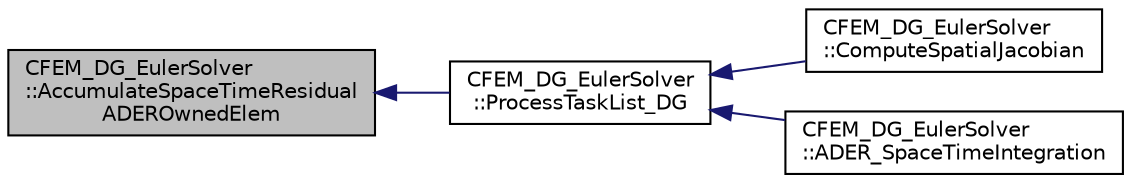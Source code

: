 digraph "CFEM_DG_EulerSolver::AccumulateSpaceTimeResidualADEROwnedElem"
{
  edge [fontname="Helvetica",fontsize="10",labelfontname="Helvetica",labelfontsize="10"];
  node [fontname="Helvetica",fontsize="10",shape=record];
  rankdir="LR";
  Node392 [label="CFEM_DG_EulerSolver\l::AccumulateSpaceTimeResidual\lADEROwnedElem",height=0.2,width=0.4,color="black", fillcolor="grey75", style="filled", fontcolor="black"];
  Node392 -> Node393 [dir="back",color="midnightblue",fontsize="10",style="solid",fontname="Helvetica"];
  Node393 [label="CFEM_DG_EulerSolver\l::ProcessTaskList_DG",height=0.2,width=0.4,color="black", fillcolor="white", style="filled",URL="$class_c_f_e_m___d_g___euler_solver.html#a651cad1a94f2024c75a1a8be347e3375",tooltip="Function, which processes the list of tasks to be executed by the DG solver. "];
  Node393 -> Node394 [dir="back",color="midnightblue",fontsize="10",style="solid",fontname="Helvetica"];
  Node394 [label="CFEM_DG_EulerSolver\l::ComputeSpatialJacobian",height=0.2,width=0.4,color="black", fillcolor="white", style="filled",URL="$class_c_f_e_m___d_g___euler_solver.html#ac59d8dae95e3c3cc3ab3feaeb9be4b22",tooltip="Function, which controls the computation of the spatial Jacobian. "];
  Node393 -> Node395 [dir="back",color="midnightblue",fontsize="10",style="solid",fontname="Helvetica"];
  Node395 [label="CFEM_DG_EulerSolver\l::ADER_SpaceTimeIntegration",height=0.2,width=0.4,color="black", fillcolor="white", style="filled",URL="$class_c_f_e_m___d_g___euler_solver.html#a7f0da04d44069701db2228210b91c59e",tooltip="Function, to carry out the space time integration for ADER with time accurate local time stepping..."];
}
